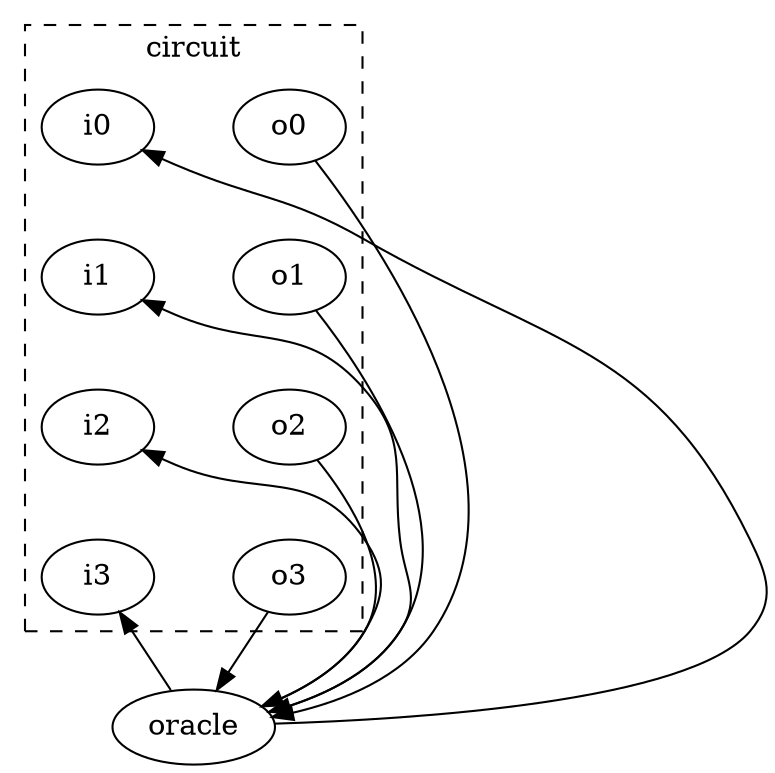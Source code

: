 digraph io_oracle {
  i0; i1; i2; i3;
  o0; o1; o2; o3;
  oracle;
  // placement nodes
  node[shape=none, width=0, height=0, label=""];
  p0 -> p1 -> p2 -> p3 -> oracle [style=invis];
  subgraph cluster_circuit {
    style=dashed;
    label="circuit";
    edge[style=invis];
    {rank="same"; i0 -> p0 -> o0;}
    {rank="same"; i1 -> p1 -> o1;}
    {rank="same"; i2 -> p2 -> o2;}
    {rank="same"; i3 -> p3 -> o3;}
  }
  
  edge[constraint=false];
  oracle -> i0, i1, i2, i3;

  o0, o1, o2, o3 -> oracle;

}
// vim: ft=dot:
